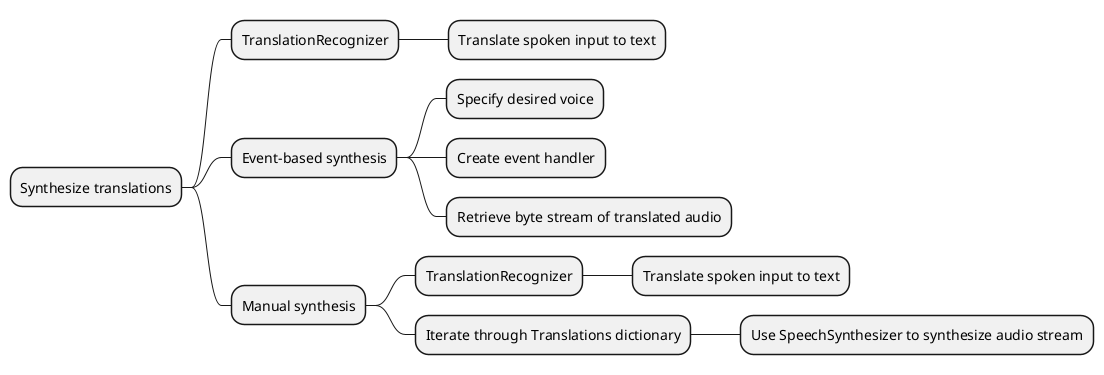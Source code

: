 @startmindmap
* Synthesize translations
** TranslationRecognizer
*** Translate spoken input to text
** Event-based synthesis
*** Specify desired voice
*** Create event handler
*** Retrieve byte stream of translated audio
** Manual synthesis
*** TranslationRecognizer
**** Translate spoken input to text
*** Iterate through Translations dictionary
**** Use SpeechSynthesizer to synthesize audio stream
@endmindmap